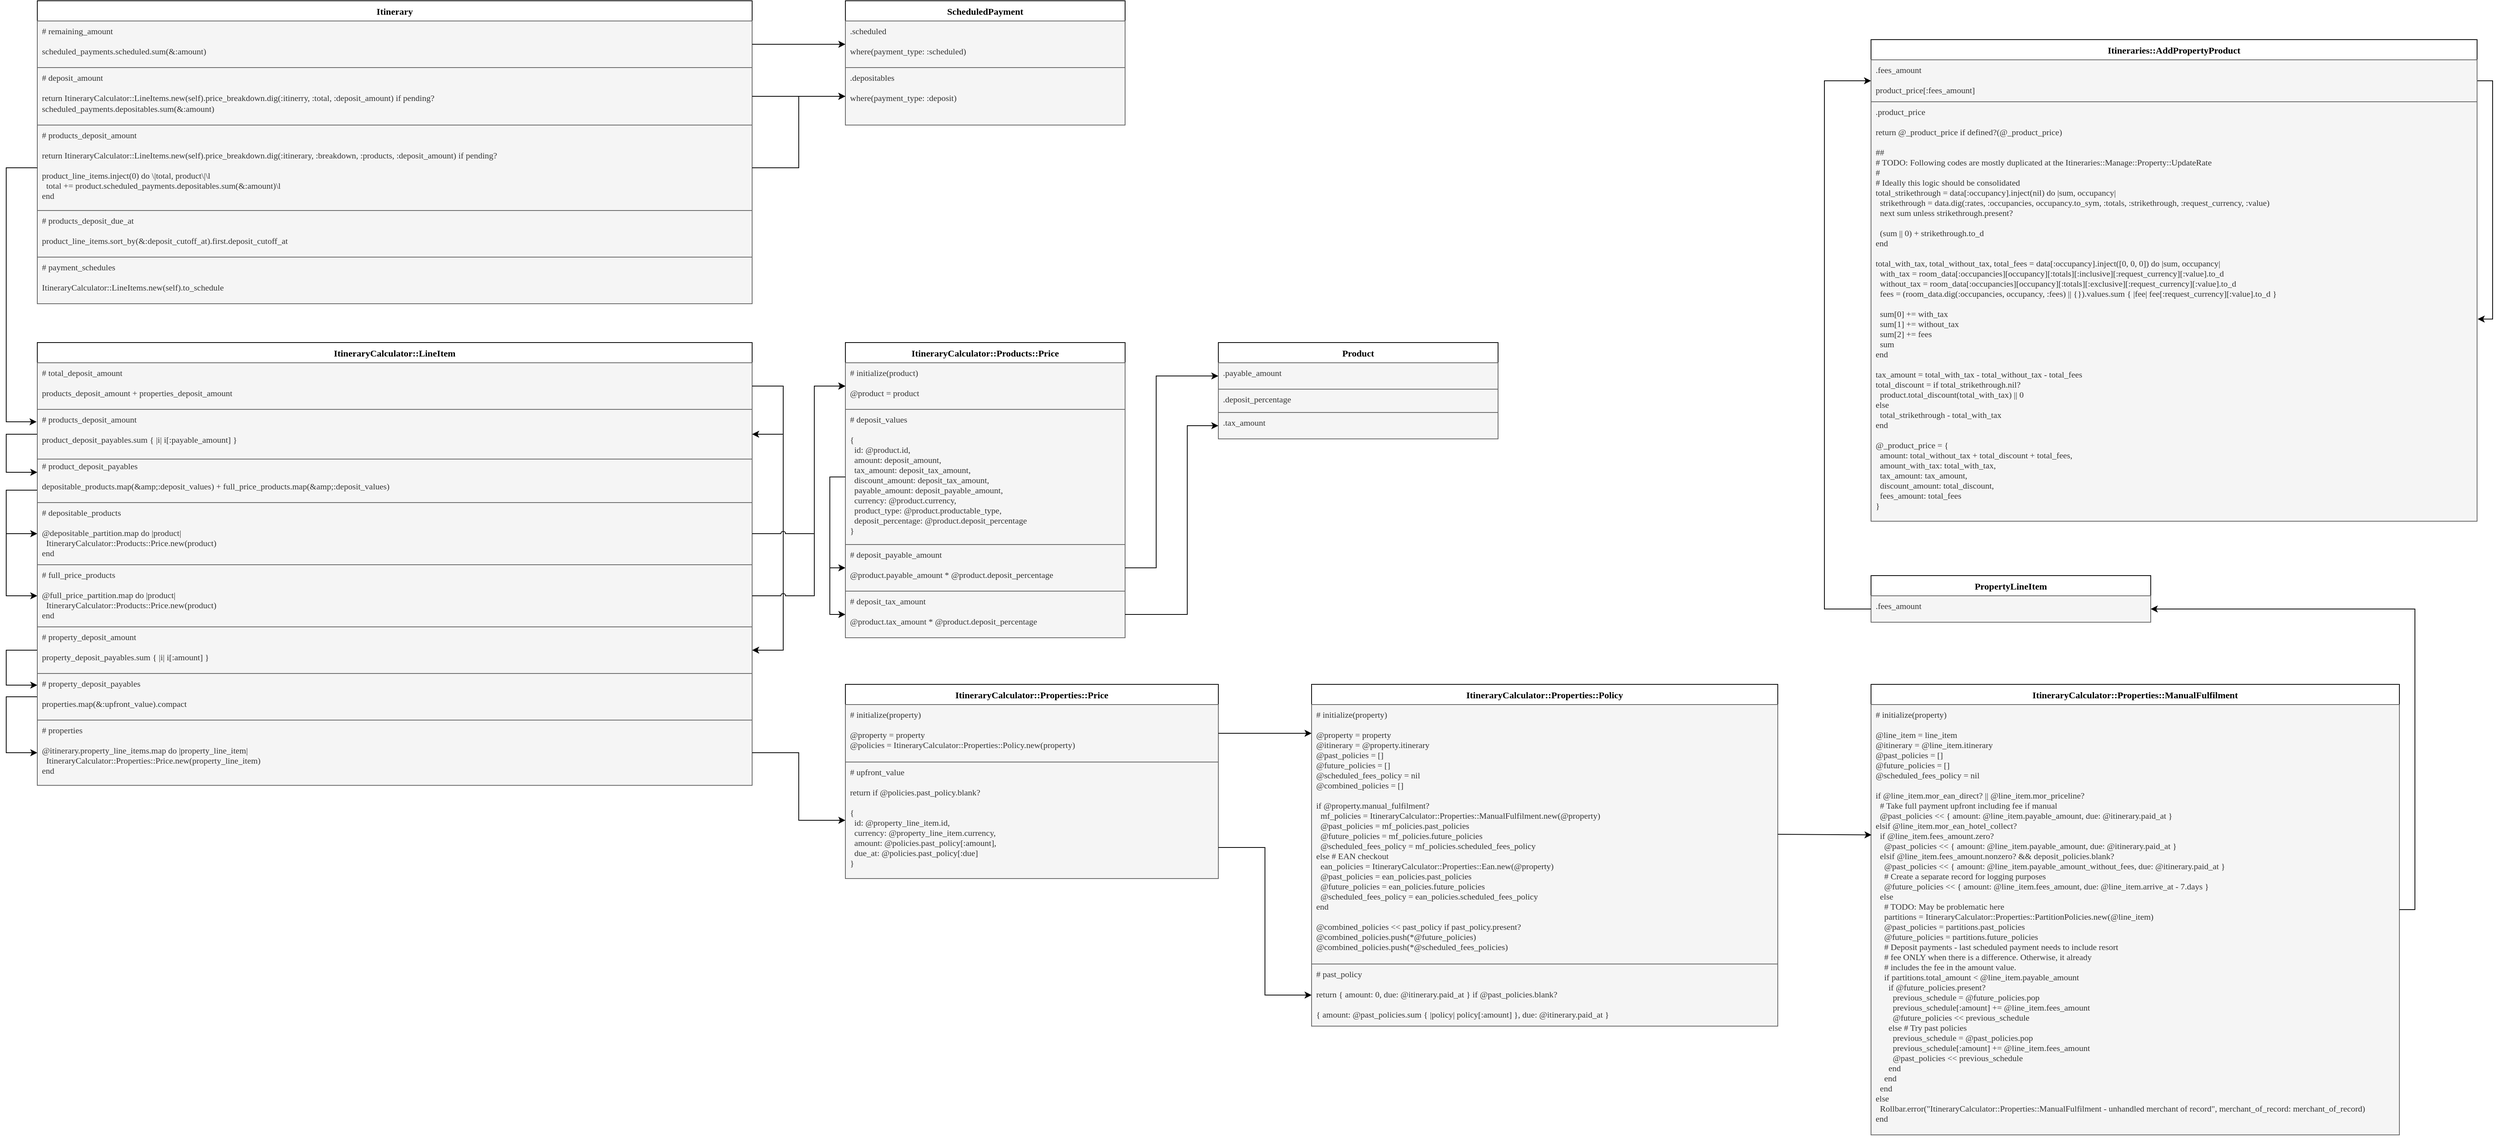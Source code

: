 <mxfile version="14.7.2" type="github">
  <diagram id="gU5jA1xEvA9jffqAlMgD" name="Page-1">
    <mxGraphModel dx="2893" dy="1131" grid="1" gridSize="10" guides="1" tooltips="1" connect="1" arrows="1" fold="1" page="1" pageScale="1" pageWidth="827" pageHeight="1169" math="0" shadow="0">
      <root>
        <mxCell id="0" />
        <mxCell id="1" parent="0" />
        <mxCell id="Vmxj52LLIrOS7AJDDaPW-2" value="Itinerary" style="swimlane;fontStyle=1;align=center;verticalAlign=top;childLayout=stackLayout;horizontal=1;startSize=26;horizontalStack=0;resizeParent=1;resizeParentMax=0;resizeLast=0;collapsible=1;marginBottom=0;fontFamily=&quot;DejaVu Sans Code&quot;;whiteSpace=wrap;" parent="1" vertex="1">
          <mxGeometry x="40" y="40" width="920" height="390" as="geometry">
            <mxRectangle x="30" y="40" width="80" height="26" as="alternateBounds" />
          </mxGeometry>
        </mxCell>
        <mxCell id="Vmxj52LLIrOS7AJDDaPW-5" value="# remaining_amount&#xa;&#xa;scheduled_payments.scheduled.sum(&amp;:amount)" style="text;fillColor=#f5f5f5;align=left;verticalAlign=top;spacingLeft=4;spacingRight=4;overflow=hidden;rotatable=0;points=[[0,0.5],[1,0.5]];portConstraint=eastwest;strokeColor=#666666;fontColor=#333333;fontFamily=&quot;DejaVu Sans Code&quot;;fontSize=11;" parent="Vmxj52LLIrOS7AJDDaPW-2" vertex="1">
          <mxGeometry y="26" width="920" height="60" as="geometry" />
        </mxCell>
        <mxCell id="Vmxj52LLIrOS7AJDDaPW-3" value="# deposit_amount&#xa;&#xa;return ItineraryCalculator::LineItems.new(self).price_breakdown.dig(:itinerry, :total, :deposit_amount) if pending?&#xa;scheduled_payments.depositables.sum(&amp;:amount)" style="text;fillColor=#f5f5f5;align=left;verticalAlign=top;spacingLeft=4;spacingRight=4;overflow=hidden;rotatable=0;points=[[0,0.5],[1,0.5]];portConstraint=eastwest;strokeColor=#666666;fontColor=#333333;fontFamily=&quot;DejaVu Sans Code&quot;;fontSize=11;whiteSpace=wrap;" parent="Vmxj52LLIrOS7AJDDaPW-2" vertex="1">
          <mxGeometry y="86" width="920" height="74" as="geometry" />
        </mxCell>
        <mxCell id="oFmUKIQ2x4N6cIxG4Llz-1" value="# products_deposit_amount&#xa;&#xa;return ItineraryCalculator::LineItems.new(self).price_breakdown.dig(:itinerary, :breakdown, :products, :deposit_amount) if pending?&#xa;&#xa;product_line_items.inject(0) do \|total, product\|\l&#xa;  total += product.scheduled_payments.depositables.sum(&amp;:amount)\l&#xa;end" style="text;fillColor=#f5f5f5;align=left;verticalAlign=top;spacingLeft=4;spacingRight=4;overflow=hidden;rotatable=0;points=[[0,0.5],[1,0.5]];portConstraint=eastwest;strokeColor=#666666;fontColor=#333333;fontFamily=&quot;DejaVu Sans Code&quot;;fontSize=11;" vertex="1" parent="Vmxj52LLIrOS7AJDDaPW-2">
          <mxGeometry y="160" width="920" height="110" as="geometry" />
        </mxCell>
        <mxCell id="oFmUKIQ2x4N6cIxG4Llz-2" value="# products_deposit_due_at&#xa;&#xa;product_line_items.sort_by(&amp;:deposit_cutoff_at).first.deposit_cutoff_at" style="text;fillColor=#f5f5f5;align=left;verticalAlign=top;spacingLeft=4;spacingRight=4;overflow=hidden;rotatable=0;points=[[0,0.5],[1,0.5]];portConstraint=eastwest;strokeColor=#666666;fontColor=#333333;fontFamily=&quot;DejaVu Sans Code&quot;;fontSize=11;" vertex="1" parent="Vmxj52LLIrOS7AJDDaPW-2">
          <mxGeometry y="270" width="920" height="60" as="geometry" />
        </mxCell>
        <mxCell id="oFmUKIQ2x4N6cIxG4Llz-8" value="# payment_schedules&#xa;&#xa;ItineraryCalculator::LineItems.new(self).to_schedule" style="text;fillColor=#f5f5f5;align=left;verticalAlign=top;spacingLeft=4;spacingRight=4;overflow=hidden;rotatable=0;points=[[0,0.5],[1,0.5]];portConstraint=eastwest;strokeColor=#666666;fontColor=#333333;fontFamily=&quot;DejaVu Sans Code&quot;;fontSize=11;" vertex="1" parent="Vmxj52LLIrOS7AJDDaPW-2">
          <mxGeometry y="330" width="920" height="60" as="geometry" />
        </mxCell>
        <mxCell id="oFmUKIQ2x4N6cIxG4Llz-9" value="ScheduledPayment" style="swimlane;fontStyle=1;align=center;verticalAlign=top;childLayout=stackLayout;horizontal=1;startSize=26;horizontalStack=0;resizeParent=1;resizeParentMax=0;resizeLast=0;collapsible=1;marginBottom=0;fontFamily=&quot;DejaVu Sans Code&quot;;whiteSpace=wrap;" vertex="1" parent="1">
          <mxGeometry x="1080" y="40" width="360" height="160" as="geometry">
            <mxRectangle x="30" y="40" width="80" height="26" as="alternateBounds" />
          </mxGeometry>
        </mxCell>
        <mxCell id="oFmUKIQ2x4N6cIxG4Llz-11" value=".scheduled&#xa;&#xa;where(payment_type: :scheduled)" style="text;fillColor=#f5f5f5;align=left;verticalAlign=top;spacingLeft=4;spacingRight=4;overflow=hidden;rotatable=0;points=[[0,0.5],[1,0.5]];portConstraint=eastwest;strokeColor=#666666;fontColor=#333333;fontFamily=&quot;DejaVu Sans Code&quot;;fontSize=11;" vertex="1" parent="oFmUKIQ2x4N6cIxG4Llz-9">
          <mxGeometry y="26" width="360" height="60" as="geometry" />
        </mxCell>
        <mxCell id="oFmUKIQ2x4N6cIxG4Llz-10" value=".depositables&#xa;&#xa;      where(payment_type: :deposit)" style="text;fillColor=#f5f5f5;align=left;verticalAlign=top;spacingLeft=4;spacingRight=4;overflow=hidden;rotatable=0;points=[[0,0.5],[1,0.5]];portConstraint=eastwest;strokeColor=#666666;fontColor=#333333;fontFamily=&quot;DejaVu Sans Code&quot;;fontSize=11;whiteSpace=wrap;" vertex="1" parent="oFmUKIQ2x4N6cIxG4Llz-9">
          <mxGeometry y="86" width="360" height="74" as="geometry" />
        </mxCell>
        <mxCell id="oFmUKIQ2x4N6cIxG4Llz-15" style="edgeStyle=orthogonalEdgeStyle;rounded=0;orthogonalLoop=1;jettySize=auto;html=1;entryX=0;entryY=0.5;entryDx=0;entryDy=0;fontFamily=&quot;DejaVu Sans Code&quot;;fontSize=11;fontColor=#333333;startSize=26;" edge="1" parent="1" source="Vmxj52LLIrOS7AJDDaPW-3" target="oFmUKIQ2x4N6cIxG4Llz-10">
          <mxGeometry relative="1" as="geometry" />
        </mxCell>
        <mxCell id="oFmUKIQ2x4N6cIxG4Llz-16" style="edgeStyle=orthogonalEdgeStyle;rounded=0;orthogonalLoop=1;jettySize=auto;html=1;exitX=1;exitY=0.5;exitDx=0;exitDy=0;entryX=0;entryY=0.5;entryDx=0;entryDy=0;fontFamily=&quot;DejaVu Sans Code&quot;;fontSize=11;fontColor=#333333;startSize=26;" edge="1" parent="1" source="Vmxj52LLIrOS7AJDDaPW-5" target="oFmUKIQ2x4N6cIxG4Llz-11">
          <mxGeometry relative="1" as="geometry" />
        </mxCell>
        <mxCell id="oFmUKIQ2x4N6cIxG4Llz-17" style="edgeStyle=orthogonalEdgeStyle;rounded=0;orthogonalLoop=1;jettySize=auto;html=1;exitX=1;exitY=0.5;exitDx=0;exitDy=0;entryX=0;entryY=0.5;entryDx=0;entryDy=0;fontFamily=&quot;DejaVu Sans Code&quot;;fontSize=11;fontColor=#333333;startSize=26;jumpStyle=arc;" edge="1" parent="1" source="oFmUKIQ2x4N6cIxG4Llz-1" target="oFmUKIQ2x4N6cIxG4Llz-10">
          <mxGeometry relative="1" as="geometry" />
        </mxCell>
        <mxCell id="oFmUKIQ2x4N6cIxG4Llz-18" value="ItineraryCalculator::LineItem" style="swimlane;fontStyle=1;align=center;verticalAlign=top;childLayout=stackLayout;horizontal=1;startSize=26;horizontalStack=0;resizeParent=1;resizeParentMax=0;resizeLast=0;collapsible=1;marginBottom=0;fontFamily=&quot;DejaVu Sans Code&quot;;whiteSpace=wrap;" vertex="1" parent="1">
          <mxGeometry x="40" y="480" width="920" height="570" as="geometry">
            <mxRectangle x="30" y="40" width="80" height="26" as="alternateBounds" />
          </mxGeometry>
        </mxCell>
        <mxCell id="oFmUKIQ2x4N6cIxG4Llz-61" style="edgeStyle=orthogonalEdgeStyle;rounded=0;jumpStyle=arc;orthogonalLoop=1;jettySize=auto;html=1;entryX=1;entryY=0.5;entryDx=0;entryDy=0;fontFamily=&quot;DejaVu Sans Code&quot;;fontSize=11;fontColor=#333333;startSize=26;exitX=1;exitY=0.5;exitDx=0;exitDy=0;" edge="1" parent="oFmUKIQ2x4N6cIxG4Llz-18" source="oFmUKIQ2x4N6cIxG4Llz-19" target="oFmUKIQ2x4N6cIxG4Llz-59">
          <mxGeometry relative="1" as="geometry">
            <Array as="points">
              <mxPoint x="960" y="56" />
              <mxPoint x="960" y="396" />
            </Array>
          </mxGeometry>
        </mxCell>
        <mxCell id="oFmUKIQ2x4N6cIxG4Llz-19" value="# total_deposit_amount&#xa;&#xa;products_deposit_amount + properties_deposit_amount" style="text;fillColor=#f5f5f5;align=left;verticalAlign=top;spacingLeft=4;spacingRight=4;overflow=hidden;rotatable=0;points=[[0,0.5],[1,0.5]];portConstraint=eastwest;strokeColor=#666666;fontColor=#333333;fontFamily=&quot;DejaVu Sans Code&quot;;fontSize=11;" vertex="1" parent="oFmUKIQ2x4N6cIxG4Llz-18">
          <mxGeometry y="26" width="920" height="60" as="geometry" />
        </mxCell>
        <mxCell id="oFmUKIQ2x4N6cIxG4Llz-21" value="# properties_deposit_amount&#xa;&#xa;property_deposit_payables.sum { |i| i[:amount] }" style="text;fillColor=#f5f5f5;align=left;verticalAlign=top;spacingLeft=4;spacingRight=4;overflow=hidden;rotatable=0;points=[[0,0.5],[1,0.5]];portConstraint=eastwest;strokeColor=#666666;fontColor=#333333;fontFamily=&quot;DejaVu Sans Code&quot;;fontSize=11;" vertex="1" parent="oFmUKIQ2x4N6cIxG4Llz-18">
          <mxGeometry y="86" width="920" height="60" as="geometry" />
        </mxCell>
        <mxCell id="oFmUKIQ2x4N6cIxG4Llz-28" style="edgeStyle=orthogonalEdgeStyle;rounded=0;jumpStyle=arc;orthogonalLoop=1;jettySize=auto;html=1;fontFamily=&quot;DejaVu Sans Code&quot;;fontSize=11;fontColor=#333333;startSize=26;" edge="1" parent="oFmUKIQ2x4N6cIxG4Llz-18" source="oFmUKIQ2x4N6cIxG4Llz-22" target="oFmUKIQ2x4N6cIxG4Llz-33">
          <mxGeometry relative="1" as="geometry">
            <mxPoint x="-2" y="190" as="sourcePoint" />
            <mxPoint x="-2" y="246" as="targetPoint" />
            <Array as="points">
              <mxPoint x="-40" y="190" />
              <mxPoint x="-40" y="246" />
            </Array>
          </mxGeometry>
        </mxCell>
        <mxCell id="oFmUKIQ2x4N6cIxG4Llz-31" style="edgeStyle=orthogonalEdgeStyle;rounded=0;jumpStyle=arc;orthogonalLoop=1;jettySize=auto;html=1;entryX=0;entryY=0.5;entryDx=0;entryDy=0;fontFamily=&quot;DejaVu Sans Code&quot;;fontSize=11;fontColor=#333333;startSize=26;exitX=0.001;exitY=0.733;exitDx=0;exitDy=0;exitPerimeter=0;" edge="1" parent="oFmUKIQ2x4N6cIxG4Llz-18" source="oFmUKIQ2x4N6cIxG4Llz-22" target="oFmUKIQ2x4N6cIxG4Llz-30">
          <mxGeometry relative="1" as="geometry">
            <Array as="points">
              <mxPoint x="-40" y="190" />
              <mxPoint x="-40" y="326" />
            </Array>
          </mxGeometry>
        </mxCell>
        <mxCell id="oFmUKIQ2x4N6cIxG4Llz-22" value="# product_deposit_payables&#xa;&#xa;depositable_products.map(&amp;amp;:deposit_values) + full_price_products.map(&amp;amp;:deposit_values)" style="text;fillColor=#f5f5f5;align=left;verticalAlign=top;spacingLeft=4;spacingRight=4;overflow=hidden;rotatable=0;points=[[0,0.5],[1,0.5]];portConstraint=eastwest;strokeColor=#666666;fontColor=#333333;fontFamily=&quot;DejaVu Sans Code&quot;;fontSize=11;" vertex="1" parent="oFmUKIQ2x4N6cIxG4Llz-18">
          <mxGeometry y="146" width="920" height="60" as="geometry" />
        </mxCell>
        <mxCell id="oFmUKIQ2x4N6cIxG4Llz-33" value="# depositable_products&#xa;&#xa; @depositable_partition.map do |product|&#xa;  ItineraryCalculator::Products::Price.new(product)&#xa;            end" style="text;fillColor=#f5f5f5;align=left;verticalAlign=top;spacingLeft=4;spacingRight=4;overflow=hidden;rotatable=0;points=[[0,0.5],[1,0.5]];portConstraint=eastwest;strokeColor=#666666;fontColor=#333333;fontFamily=&quot;DejaVu Sans Code&quot;;fontSize=11;" vertex="1" parent="oFmUKIQ2x4N6cIxG4Llz-18">
          <mxGeometry y="206" width="920" height="80" as="geometry" />
        </mxCell>
        <mxCell id="oFmUKIQ2x4N6cIxG4Llz-30" value="# full_price_products&#xa;&#xa;@full_price_partition.map do |product|&#xa;  ItineraryCalculator::Products::Price.new(product)&#xa;            end" style="text;fillColor=#f5f5f5;align=left;verticalAlign=top;spacingLeft=4;spacingRight=4;overflow=hidden;rotatable=0;points=[[0,0.5],[1,0.5]];portConstraint=eastwest;strokeColor=#666666;fontColor=#333333;fontFamily=&quot;DejaVu Sans Code&quot;;fontSize=11;" vertex="1" parent="oFmUKIQ2x4N6cIxG4Llz-18">
          <mxGeometry y="286" width="920" height="80" as="geometry" />
        </mxCell>
        <mxCell id="oFmUKIQ2x4N6cIxG4Llz-62" style="edgeStyle=orthogonalEdgeStyle;rounded=0;jumpStyle=arc;orthogonalLoop=1;jettySize=auto;html=1;entryX=0;entryY=0.25;entryDx=0;entryDy=0;fontFamily=&quot;DejaVu Sans Code&quot;;fontSize=11;fontColor=#333333;startSize=26;entryPerimeter=0;" edge="1" parent="oFmUKIQ2x4N6cIxG4Llz-18" source="oFmUKIQ2x4N6cIxG4Llz-59" target="oFmUKIQ2x4N6cIxG4Llz-60">
          <mxGeometry relative="1" as="geometry">
            <Array as="points">
              <mxPoint x="-40" y="396" />
              <mxPoint x="-40" y="441" />
            </Array>
          </mxGeometry>
        </mxCell>
        <mxCell id="oFmUKIQ2x4N6cIxG4Llz-59" value="# property_deposit_amount&#xa;&#xa;property_deposit_payables.sum { |i| i[:amount] }&#xa;" style="text;fillColor=#f5f5f5;align=left;verticalAlign=top;spacingLeft=4;spacingRight=4;overflow=hidden;rotatable=0;points=[[0,0.5],[1,0.5]];portConstraint=eastwest;strokeColor=#666666;fontColor=#333333;fontFamily=&quot;DejaVu Sans Code&quot;;fontSize=11;" vertex="1" parent="oFmUKIQ2x4N6cIxG4Llz-18">
          <mxGeometry y="366" width="920" height="60" as="geometry" />
        </mxCell>
        <mxCell id="oFmUKIQ2x4N6cIxG4Llz-64" style="edgeStyle=orthogonalEdgeStyle;rounded=0;jumpStyle=arc;orthogonalLoop=1;jettySize=auto;html=1;entryX=0;entryY=0.5;entryDx=0;entryDy=0;fontFamily=&quot;DejaVu Sans Code&quot;;fontSize=11;fontColor=#333333;startSize=26;" edge="1" parent="oFmUKIQ2x4N6cIxG4Llz-18" source="oFmUKIQ2x4N6cIxG4Llz-60" target="oFmUKIQ2x4N6cIxG4Llz-63">
          <mxGeometry relative="1" as="geometry">
            <Array as="points">
              <mxPoint x="-40" y="456" />
              <mxPoint x="-40" y="528" />
            </Array>
          </mxGeometry>
        </mxCell>
        <mxCell id="oFmUKIQ2x4N6cIxG4Llz-60" value="# property_deposit_payables&#xa;&#xa;properties.map(&amp;:upfront_value).compact" style="text;fillColor=#f5f5f5;align=left;verticalAlign=top;spacingLeft=4;spacingRight=4;overflow=hidden;rotatable=0;points=[[0,0.5],[1,0.5]];portConstraint=eastwest;strokeColor=#666666;fontColor=#333333;fontFamily=&quot;DejaVu Sans Code&quot;;fontSize=11;" vertex="1" parent="oFmUKIQ2x4N6cIxG4Llz-18">
          <mxGeometry y="426" width="920" height="60" as="geometry" />
        </mxCell>
        <mxCell id="oFmUKIQ2x4N6cIxG4Llz-63" value="# properties&#xa;&#xa;@itinerary.property_line_items.map do |property_line_item|&#xa;  ItineraryCalculator::Properties::Price.new(property_line_item)&#xa;      end" style="text;fillColor=#f5f5f5;align=left;verticalAlign=top;spacingLeft=4;spacingRight=4;overflow=hidden;rotatable=0;points=[[0,0.5],[1,0.5]];portConstraint=eastwest;strokeColor=#666666;fontColor=#333333;fontFamily=&quot;DejaVu Sans Code&quot;;fontSize=11;" vertex="1" parent="oFmUKIQ2x4N6cIxG4Llz-18">
          <mxGeometry y="486" width="920" height="84" as="geometry" />
        </mxCell>
        <mxCell id="oFmUKIQ2x4N6cIxG4Llz-24" style="edgeStyle=orthogonalEdgeStyle;rounded=0;jumpStyle=arc;orthogonalLoop=1;jettySize=auto;html=1;entryX=-0.001;entryY=0.25;entryDx=0;entryDy=0;fontFamily=&quot;DejaVu Sans Code&quot;;fontSize=11;fontColor=#333333;startSize=26;entryPerimeter=0;" edge="1" parent="1" source="oFmUKIQ2x4N6cIxG4Llz-1" target="oFmUKIQ2x4N6cIxG4Llz-20">
          <mxGeometry relative="1" as="geometry">
            <Array as="points">
              <mxPoint y="255" />
              <mxPoint y="582" />
            </Array>
          </mxGeometry>
        </mxCell>
        <mxCell id="oFmUKIQ2x4N6cIxG4Llz-27" style="edgeStyle=orthogonalEdgeStyle;rounded=0;jumpStyle=arc;orthogonalLoop=1;jettySize=auto;html=1;entryX=0;entryY=0.35;entryDx=0;entryDy=0;entryPerimeter=0;fontFamily=&quot;DejaVu Sans Code&quot;;fontSize=11;fontColor=#333333;startSize=26;" edge="1" parent="1" source="oFmUKIQ2x4N6cIxG4Llz-20" target="oFmUKIQ2x4N6cIxG4Llz-22">
          <mxGeometry relative="1" as="geometry">
            <Array as="points">
              <mxPoint y="598" />
              <mxPoint y="647" />
            </Array>
          </mxGeometry>
        </mxCell>
        <mxCell id="oFmUKIQ2x4N6cIxG4Llz-20" value="# products_deposit_amount&#xa;&#xa;product_deposit_payables.sum { |i| i[:payable_amount] }" style="text;fillColor=#f5f5f5;align=left;verticalAlign=top;spacingLeft=4;spacingRight=4;overflow=hidden;rotatable=0;points=[[0,0.5],[1,0.5]];portConstraint=eastwest;strokeColor=#666666;fontFamily=&quot;DejaVu Sans Code&quot;;fontSize=11;whiteSpace=wrap;fontColor=#333333;" vertex="1" parent="1">
          <mxGeometry x="40" y="566" width="920" height="64" as="geometry" />
        </mxCell>
        <mxCell id="oFmUKIQ2x4N6cIxG4Llz-25" style="edgeStyle=orthogonalEdgeStyle;rounded=0;jumpStyle=arc;orthogonalLoop=1;jettySize=auto;html=1;fontFamily=&quot;DejaVu Sans Code&quot;;fontSize=11;fontColor=#333333;startSize=26;exitX=1;exitY=0.5;exitDx=0;exitDy=0;" edge="1" parent="1" source="oFmUKIQ2x4N6cIxG4Llz-19" target="oFmUKIQ2x4N6cIxG4Llz-20">
          <mxGeometry relative="1" as="geometry">
            <Array as="points">
              <mxPoint x="1000" y="536" />
              <mxPoint x="1000" y="598" />
            </Array>
          </mxGeometry>
        </mxCell>
        <mxCell id="oFmUKIQ2x4N6cIxG4Llz-34" value="ItineraryCalculator::Products::Price" style="swimlane;fontStyle=1;align=center;verticalAlign=top;childLayout=stackLayout;horizontal=1;startSize=26;horizontalStack=0;resizeParent=1;resizeParentMax=0;resizeLast=0;collapsible=1;marginBottom=0;fontFamily=&quot;DejaVu Sans Code&quot;;whiteSpace=wrap;" vertex="1" parent="1">
          <mxGeometry x="1080" y="480" width="360" height="380" as="geometry">
            <mxRectangle x="30" y="40" width="80" height="26" as="alternateBounds" />
          </mxGeometry>
        </mxCell>
        <mxCell id="oFmUKIQ2x4N6cIxG4Llz-36" value="# initialize(product)&#xa;&#xa;@product = product" style="text;fillColor=#f5f5f5;align=left;verticalAlign=top;spacingLeft=4;spacingRight=4;overflow=hidden;rotatable=0;points=[[0,0.5],[1,0.5]];portConstraint=eastwest;strokeColor=#666666;fontColor=#333333;fontFamily=&quot;DejaVu Sans Code&quot;;fontSize=11;" vertex="1" parent="oFmUKIQ2x4N6cIxG4Llz-34">
          <mxGeometry y="26" width="360" height="60" as="geometry" />
        </mxCell>
        <mxCell id="oFmUKIQ2x4N6cIxG4Llz-39" style="edgeStyle=orthogonalEdgeStyle;rounded=0;jumpStyle=arc;orthogonalLoop=1;jettySize=auto;html=1;entryX=0;entryY=0.5;entryDx=0;entryDy=0;fontFamily=&quot;DejaVu Sans Code&quot;;fontSize=11;fontColor=#333333;startSize=26;exitX=0.001;exitY=0.733;exitDx=0;exitDy=0;exitPerimeter=0;" edge="1" parent="oFmUKIQ2x4N6cIxG4Llz-34" target="oFmUKIQ2x4N6cIxG4Llz-42">
          <mxGeometry relative="1" as="geometry">
            <mxPoint x="0.92" y="129.98" as="sourcePoint" />
          </mxGeometry>
        </mxCell>
        <mxCell id="oFmUKIQ2x4N6cIxG4Llz-48" style="edgeStyle=orthogonalEdgeStyle;rounded=0;jumpStyle=arc;orthogonalLoop=1;jettySize=auto;html=1;entryX=0;entryY=0.5;entryDx=0;entryDy=0;fontFamily=&quot;DejaVu Sans Code&quot;;fontSize=11;fontColor=#333333;startSize=26;exitX=0;exitY=0.5;exitDx=0;exitDy=0;" edge="1" parent="oFmUKIQ2x4N6cIxG4Llz-34" source="oFmUKIQ2x4N6cIxG4Llz-45" target="oFmUKIQ2x4N6cIxG4Llz-47">
          <mxGeometry relative="1" as="geometry" />
        </mxCell>
        <mxCell id="oFmUKIQ2x4N6cIxG4Llz-45" value="# deposit_values&#xa;&#xa;{&#xa;  id: @product.id,&#xa;  amount: deposit_amount,&#xa;  tax_amount: deposit_tax_amount,&#xa;  discount_amount: deposit_tax_amount,&#xa;  payable_amount: deposit_payable_amount,&#xa;  currency: @product.currency,&#xa;  product_type: @product.productable_type,&#xa;  deposit_percentage: @product.deposit_percentage&#xa;}" style="text;fillColor=#f5f5f5;align=left;verticalAlign=top;spacingLeft=4;spacingRight=4;overflow=hidden;rotatable=0;points=[[0,0.5],[1,0.5]];portConstraint=eastwest;strokeColor=#666666;fontColor=#333333;fontFamily=&quot;DejaVu Sans Code&quot;;fontSize=11;" vertex="1" parent="oFmUKIQ2x4N6cIxG4Llz-34">
          <mxGeometry y="86" width="360" height="174" as="geometry" />
        </mxCell>
        <mxCell id="oFmUKIQ2x4N6cIxG4Llz-47" value="# deposit_payable_amount&#xa;&#xa;@product.payable_amount * @product.deposit_percentage" style="text;fillColor=#f5f5f5;align=left;verticalAlign=top;spacingLeft=4;spacingRight=4;overflow=hidden;rotatable=0;points=[[0,0.5],[1,0.5]];portConstraint=eastwest;strokeColor=#666666;fontColor=#333333;fontFamily=&quot;DejaVu Sans Code&quot;;fontSize=11;" vertex="1" parent="oFmUKIQ2x4N6cIxG4Llz-34">
          <mxGeometry y="260" width="360" height="60" as="geometry" />
        </mxCell>
        <mxCell id="oFmUKIQ2x4N6cIxG4Llz-46" value="# deposit_tax_amount&#xa;&#xa;@product.tax_amount * @product.deposit_percentage" style="text;fillColor=#f5f5f5;align=left;verticalAlign=top;spacingLeft=4;spacingRight=4;overflow=hidden;rotatable=0;points=[[0,0.5],[1,0.5]];portConstraint=eastwest;strokeColor=#666666;fontColor=#333333;fontFamily=&quot;DejaVu Sans Code&quot;;fontSize=11;" vertex="1" parent="oFmUKIQ2x4N6cIxG4Llz-34">
          <mxGeometry y="320" width="360" height="60" as="geometry" />
        </mxCell>
        <mxCell id="oFmUKIQ2x4N6cIxG4Llz-49" style="edgeStyle=orthogonalEdgeStyle;rounded=0;jumpStyle=arc;orthogonalLoop=1;jettySize=auto;html=1;entryX=0;entryY=0.5;entryDx=0;entryDy=0;fontFamily=&quot;DejaVu Sans Code&quot;;fontSize=11;fontColor=#333333;startSize=26;exitX=0;exitY=0.5;exitDx=0;exitDy=0;" edge="1" parent="oFmUKIQ2x4N6cIxG4Llz-34" source="oFmUKIQ2x4N6cIxG4Llz-45" target="oFmUKIQ2x4N6cIxG4Llz-46">
          <mxGeometry relative="1" as="geometry">
            <mxPoint x="370" y="183" as="sourcePoint" />
            <mxPoint x="370" y="300" as="targetPoint" />
          </mxGeometry>
        </mxCell>
        <mxCell id="oFmUKIQ2x4N6cIxG4Llz-43" style="edgeStyle=orthogonalEdgeStyle;rounded=0;jumpStyle=arc;orthogonalLoop=1;jettySize=auto;html=1;entryX=0;entryY=0.5;entryDx=0;entryDy=0;fontFamily=&quot;DejaVu Sans Code&quot;;fontSize=11;fontColor=#333333;startSize=26;" edge="1" parent="1" source="oFmUKIQ2x4N6cIxG4Llz-33" target="oFmUKIQ2x4N6cIxG4Llz-36">
          <mxGeometry relative="1" as="geometry">
            <Array as="points">
              <mxPoint x="1040" y="726" />
              <mxPoint x="1040" y="536" />
            </Array>
          </mxGeometry>
        </mxCell>
        <mxCell id="oFmUKIQ2x4N6cIxG4Llz-44" style="edgeStyle=orthogonalEdgeStyle;rounded=0;jumpStyle=arc;orthogonalLoop=1;jettySize=auto;html=1;entryX=0;entryY=0.5;entryDx=0;entryDy=0;fontFamily=&quot;DejaVu Sans Code&quot;;fontSize=11;fontColor=#333333;startSize=26;" edge="1" parent="1" source="oFmUKIQ2x4N6cIxG4Llz-30" target="oFmUKIQ2x4N6cIxG4Llz-36">
          <mxGeometry relative="1" as="geometry">
            <Array as="points">
              <mxPoint x="1040" y="806" />
              <mxPoint x="1040" y="536" />
            </Array>
          </mxGeometry>
        </mxCell>
        <mxCell id="oFmUKIQ2x4N6cIxG4Llz-50" value="Product" style="swimlane;fontStyle=1;align=center;verticalAlign=top;childLayout=stackLayout;horizontal=1;startSize=26;horizontalStack=0;resizeParent=1;resizeParentMax=0;resizeLast=0;collapsible=1;marginBottom=0;fontFamily=&quot;DejaVu Sans Code&quot;;whiteSpace=wrap;" vertex="1" parent="1">
          <mxGeometry x="1560" y="480" width="360" height="124" as="geometry">
            <mxRectangle x="30" y="40" width="80" height="26" as="alternateBounds" />
          </mxGeometry>
        </mxCell>
        <mxCell id="oFmUKIQ2x4N6cIxG4Llz-51" value=".payable_amount" style="text;fillColor=#f5f5f5;align=left;verticalAlign=top;spacingLeft=4;spacingRight=4;overflow=hidden;rotatable=0;points=[[0,0.5],[1,0.5]];portConstraint=eastwest;strokeColor=#666666;fontColor=#333333;fontFamily=&quot;DejaVu Sans Code&quot;;fontSize=11;" vertex="1" parent="oFmUKIQ2x4N6cIxG4Llz-50">
          <mxGeometry y="26" width="360" height="34" as="geometry" />
        </mxCell>
        <mxCell id="oFmUKIQ2x4N6cIxG4Llz-52" value=".deposit_percentage" style="text;fillColor=#f5f5f5;align=left;verticalAlign=top;spacingLeft=4;spacingRight=4;overflow=hidden;rotatable=0;points=[[0,0.5],[1,0.5]];portConstraint=eastwest;strokeColor=#666666;fontColor=#333333;fontFamily=&quot;DejaVu Sans Code&quot;;fontSize=11;whiteSpace=wrap;" vertex="1" parent="oFmUKIQ2x4N6cIxG4Llz-50">
          <mxGeometry y="60" width="360" height="30" as="geometry" />
        </mxCell>
        <mxCell id="oFmUKIQ2x4N6cIxG4Llz-54" value=".tax_amount" style="text;fillColor=#f5f5f5;align=left;verticalAlign=top;spacingLeft=4;spacingRight=4;overflow=hidden;rotatable=0;points=[[0,0.5],[1,0.5]];portConstraint=eastwest;strokeColor=#666666;fontColor=#333333;fontFamily=&quot;DejaVu Sans Code&quot;;fontSize=11;" vertex="1" parent="oFmUKIQ2x4N6cIxG4Llz-50">
          <mxGeometry y="90" width="360" height="34" as="geometry" />
        </mxCell>
        <mxCell id="oFmUKIQ2x4N6cIxG4Llz-53" style="edgeStyle=orthogonalEdgeStyle;rounded=0;jumpStyle=arc;orthogonalLoop=1;jettySize=auto;html=1;entryX=0;entryY=0.5;entryDx=0;entryDy=0;fontFamily=&quot;DejaVu Sans Code&quot;;fontSize=11;fontColor=#333333;startSize=26;" edge="1" parent="1" source="oFmUKIQ2x4N6cIxG4Llz-47" target="oFmUKIQ2x4N6cIxG4Llz-51">
          <mxGeometry relative="1" as="geometry">
            <Array as="points">
              <mxPoint x="1480" y="770" />
              <mxPoint x="1480" y="523" />
            </Array>
          </mxGeometry>
        </mxCell>
        <mxCell id="oFmUKIQ2x4N6cIxG4Llz-55" style="edgeStyle=orthogonalEdgeStyle;rounded=0;jumpStyle=arc;orthogonalLoop=1;jettySize=auto;html=1;entryX=0;entryY=0.5;entryDx=0;entryDy=0;fontFamily=&quot;DejaVu Sans Code&quot;;fontSize=11;fontColor=#333333;startSize=26;" edge="1" parent="1" source="oFmUKIQ2x4N6cIxG4Llz-46" target="oFmUKIQ2x4N6cIxG4Llz-54">
          <mxGeometry relative="1" as="geometry">
            <Array as="points">
              <mxPoint x="1520" y="830" />
              <mxPoint x="1520" y="587" />
            </Array>
          </mxGeometry>
        </mxCell>
        <mxCell id="oFmUKIQ2x4N6cIxG4Llz-66" value="ItineraryCalculator::Properties::Price" style="swimlane;fontStyle=1;align=center;verticalAlign=top;childLayout=stackLayout;horizontal=1;startSize=26;horizontalStack=0;resizeParent=1;resizeParentMax=0;resizeLast=0;collapsible=1;marginBottom=0;fontFamily=&quot;DejaVu Sans Code&quot;;whiteSpace=wrap;" vertex="1" parent="1">
          <mxGeometry x="1080" y="920" width="480" height="250" as="geometry">
            <mxRectangle x="30" y="40" width="80" height="26" as="alternateBounds" />
          </mxGeometry>
        </mxCell>
        <mxCell id="oFmUKIQ2x4N6cIxG4Llz-67" value="# initialize(property)&#xa;&#xa;@property = property&#xa;@policies = ItineraryCalculator::Properties::Policy.new(property)" style="text;fillColor=#f5f5f5;align=left;verticalAlign=top;spacingLeft=4;spacingRight=4;overflow=hidden;rotatable=0;points=[[0,0.5],[1,0.5]];portConstraint=eastwest;strokeColor=#666666;fontColor=#333333;fontFamily=&quot;DejaVu Sans Code&quot;;fontSize=11;" vertex="1" parent="oFmUKIQ2x4N6cIxG4Llz-66">
          <mxGeometry y="26" width="480" height="74" as="geometry" />
        </mxCell>
        <mxCell id="oFmUKIQ2x4N6cIxG4Llz-68" style="edgeStyle=orthogonalEdgeStyle;rounded=0;jumpStyle=arc;orthogonalLoop=1;jettySize=auto;html=1;entryX=0;entryY=0.5;entryDx=0;entryDy=0;fontFamily=&quot;DejaVu Sans Code&quot;;fontSize=11;fontColor=#333333;startSize=26;exitX=0.001;exitY=0.733;exitDx=0;exitDy=0;exitPerimeter=0;" edge="1" parent="oFmUKIQ2x4N6cIxG4Llz-66">
          <mxGeometry relative="1" as="geometry">
            <mxPoint x="0.92" y="129.98" as="sourcePoint" />
          </mxGeometry>
        </mxCell>
        <mxCell id="oFmUKIQ2x4N6cIxG4Llz-72" value="# upfront_value&#xa;&#xa;return if @policies.past_policy.blank?&#xa;&#xa;        {&#xa;  id: @property_line_item.id,&#xa;  currency: @property_line_item.currency,&#xa;  amount: @policies.past_policy[:amount],&#xa;  due_at: @policies.past_policy[:due]&#xa;        }" style="text;fillColor=#f5f5f5;align=left;verticalAlign=top;spacingLeft=4;spacingRight=4;overflow=hidden;rotatable=0;points=[[0,0.5],[1,0.5]];portConstraint=eastwest;strokeColor=#666666;fontColor=#333333;fontFamily=&quot;DejaVu Sans Code&quot;;fontSize=11;" vertex="1" parent="oFmUKIQ2x4N6cIxG4Llz-66">
          <mxGeometry y="100" width="480" height="150" as="geometry" />
        </mxCell>
        <mxCell id="oFmUKIQ2x4N6cIxG4Llz-74" style="edgeStyle=orthogonalEdgeStyle;rounded=0;jumpStyle=arc;orthogonalLoop=1;jettySize=auto;html=1;entryX=0;entryY=0.5;entryDx=0;entryDy=0;fontFamily=&quot;DejaVu Sans Code&quot;;fontSize=11;fontColor=#333333;startSize=26;" edge="1" parent="1" source="oFmUKIQ2x4N6cIxG4Llz-63" target="oFmUKIQ2x4N6cIxG4Llz-72">
          <mxGeometry relative="1" as="geometry" />
        </mxCell>
        <mxCell id="oFmUKIQ2x4N6cIxG4Llz-75" value="ItineraryCalculator::Properties::Policy" style="swimlane;fontStyle=1;align=center;verticalAlign=top;childLayout=stackLayout;horizontal=1;startSize=26;horizontalStack=0;resizeParent=1;resizeParentMax=0;resizeLast=0;collapsible=1;marginBottom=0;fontFamily=&quot;DejaVu Sans Code&quot;;whiteSpace=wrap;" vertex="1" parent="1">
          <mxGeometry x="1680" y="920" width="600" height="440" as="geometry">
            <mxRectangle x="30" y="40" width="80" height="26" as="alternateBounds" />
          </mxGeometry>
        </mxCell>
        <mxCell id="oFmUKIQ2x4N6cIxG4Llz-77" style="edgeStyle=orthogonalEdgeStyle;rounded=0;jumpStyle=arc;orthogonalLoop=1;jettySize=auto;html=1;entryX=0;entryY=0.5;entryDx=0;entryDy=0;fontFamily=&quot;DejaVu Sans Code&quot;;fontSize=11;fontColor=#333333;startSize=26;exitX=0.001;exitY=0.733;exitDx=0;exitDy=0;exitPerimeter=0;" edge="1" parent="oFmUKIQ2x4N6cIxG4Llz-75">
          <mxGeometry relative="1" as="geometry">
            <mxPoint x="0.92" y="129.98" as="sourcePoint" />
          </mxGeometry>
        </mxCell>
        <mxCell id="oFmUKIQ2x4N6cIxG4Llz-76" value="# initialize(property)&#xa;&#xa;@property = property&#xa;        @itinerary = @property.itinerary&#xa;        @past_policies = []&#xa;        @future_policies = []&#xa;        @scheduled_fees_policy = nil&#xa;        @combined_policies = []&#xa;&#xa;        if @property.manual_fulfilment?&#xa;  mf_policies = ItineraryCalculator::Properties::ManualFulfilment.new(@property)&#xa;  @past_policies = mf_policies.past_policies&#xa;  @future_policies = mf_policies.future_policies&#xa;  @scheduled_fees_policy = mf_policies.scheduled_fees_policy&#xa;        else # EAN checkout&#xa;  ean_policies = ItineraryCalculator::Properties::Ean.new(@property)&#xa;  @past_policies = ean_policies.past_policies&#xa;  @future_policies = ean_policies.future_policies&#xa;  @scheduled_fees_policy = ean_policies.scheduled_fees_policy&#xa;        end&#xa;&#xa;        @combined_policies &lt;&lt; past_policy if past_policy.present?&#xa;        @combined_policies.push(*@future_policies)&#xa;        @combined_policies.push(*@scheduled_fees_policies)" style="text;fillColor=#f5f5f5;align=left;verticalAlign=top;spacingLeft=4;spacingRight=4;overflow=hidden;rotatable=0;points=[[0,0.5],[1,0.5]];portConstraint=eastwest;strokeColor=#666666;fontColor=#333333;fontFamily=&quot;DejaVu Sans Code&quot;;fontSize=11;" vertex="1" parent="oFmUKIQ2x4N6cIxG4Llz-75">
          <mxGeometry y="26" width="600" height="334" as="geometry" />
        </mxCell>
        <mxCell id="oFmUKIQ2x4N6cIxG4Llz-78" value="# past_policy&#xa;&#xa;return { amount: 0, due: @itinerary.paid_at } if @past_policies.blank?&#xa;&#xa;        { amount: @past_policies.sum { |policy| policy[:amount] }, due: @itinerary.paid_at }" style="text;fillColor=#f5f5f5;align=left;verticalAlign=top;spacingLeft=4;spacingRight=4;overflow=hidden;rotatable=0;points=[[0,0.5],[1,0.5]];portConstraint=eastwest;strokeColor=#666666;fontColor=#333333;fontFamily=&quot;DejaVu Sans Code&quot;;fontSize=11;" vertex="1" parent="oFmUKIQ2x4N6cIxG4Llz-75">
          <mxGeometry y="360" width="600" height="80" as="geometry" />
        </mxCell>
        <mxCell id="oFmUKIQ2x4N6cIxG4Llz-79" style="edgeStyle=orthogonalEdgeStyle;rounded=0;jumpStyle=arc;orthogonalLoop=1;jettySize=auto;html=1;fontFamily=&quot;DejaVu Sans Code&quot;;fontSize=11;fontColor=#333333;startSize=26;" edge="1" parent="1" source="oFmUKIQ2x4N6cIxG4Llz-67" target="oFmUKIQ2x4N6cIxG4Llz-76">
          <mxGeometry relative="1" as="geometry">
            <mxPoint x="1654" y="983" as="targetPoint" />
            <Array as="points">
              <mxPoint x="1660" y="983" />
              <mxPoint x="1660" y="983" />
            </Array>
          </mxGeometry>
        </mxCell>
        <mxCell id="oFmUKIQ2x4N6cIxG4Llz-80" style="edgeStyle=orthogonalEdgeStyle;rounded=0;jumpStyle=arc;orthogonalLoop=1;jettySize=auto;html=1;fontFamily=&quot;DejaVu Sans Code&quot;;fontSize=11;fontColor=#333333;startSize=26;entryX=0;entryY=0.5;entryDx=0;entryDy=0;" edge="1" parent="1" source="oFmUKIQ2x4N6cIxG4Llz-72" target="oFmUKIQ2x4N6cIxG4Llz-78">
          <mxGeometry relative="1" as="geometry">
            <mxPoint x="1680" y="1328" as="targetPoint" />
            <Array as="points">
              <mxPoint x="1620" y="1130" />
              <mxPoint x="1620" y="1320" />
            </Array>
          </mxGeometry>
        </mxCell>
        <mxCell id="oFmUKIQ2x4N6cIxG4Llz-81" value="ItineraryCalculator::Properties::ManualFulfilment" style="swimlane;fontStyle=1;align=center;verticalAlign=top;childLayout=stackLayout;horizontal=1;startSize=26;horizontalStack=0;resizeParent=1;resizeParentMax=0;resizeLast=0;collapsible=1;marginBottom=0;fontFamily=&quot;DejaVu Sans Code&quot;;whiteSpace=wrap;" vertex="1" parent="1">
          <mxGeometry x="2400" y="920" width="680" height="580" as="geometry">
            <mxRectangle x="30" y="40" width="80" height="26" as="alternateBounds" />
          </mxGeometry>
        </mxCell>
        <mxCell id="oFmUKIQ2x4N6cIxG4Llz-82" style="edgeStyle=orthogonalEdgeStyle;rounded=0;jumpStyle=arc;orthogonalLoop=1;jettySize=auto;html=1;entryX=0;entryY=0.5;entryDx=0;entryDy=0;fontFamily=&quot;DejaVu Sans Code&quot;;fontSize=11;fontColor=#333333;startSize=26;exitX=0.001;exitY=0.733;exitDx=0;exitDy=0;exitPerimeter=0;" edge="1" parent="oFmUKIQ2x4N6cIxG4Llz-81">
          <mxGeometry relative="1" as="geometry">
            <mxPoint x="0.92" y="129.98" as="sourcePoint" />
          </mxGeometry>
        </mxCell>
        <mxCell id="oFmUKIQ2x4N6cIxG4Llz-83" value="# initialize(property)&#xa;&#xa;@line_item = line_item&#xa;        @itinerary = @line_item.itinerary&#xa;        @past_policies = []&#xa;        @future_policies = []&#xa;        @scheduled_fees_policy = nil&#xa;&#xa;        if @line_item.mor_ean_direct? || @line_item.mor_priceline?&#xa;  # Take full payment upfront including fee if manual&#xa;  @past_policies &lt;&lt; { amount: @line_item.payable_amount, due: @itinerary.paid_at }&#xa;        elsif @line_item.mor_ean_hotel_collect?&#xa;  if @line_item.fees_amount.zero?&#xa;    @past_policies &lt;&lt; { amount: @line_item.payable_amount, due: @itinerary.paid_at }&#xa;  elsif @line_item.fees_amount.nonzero? &amp;&amp; deposit_policies.blank?&#xa;    @past_policies &lt;&lt; { amount: @line_item.payable_amount_without_fees, due: @itinerary.paid_at }&#xa;    # Create a separate record for logging purposes&#xa;    @future_policies &lt;&lt; { amount: @line_item.fees_amount, due: @line_item.arrive_at - 7.days }&#xa;  else&#xa;    # TODO: May be problematic here&#xa;    partitions = ItineraryCalculator::Properties::PartitionPolicies.new(@line_item)&#xa;    @past_policies = partitions.past_policies&#xa;    @future_policies = partitions.future_policies&#xa;    # Deposit payments - last scheduled payment needs to include resort&#xa;    # fee ONLY when there is a difference. Otherwise, it already&#xa;    # includes the fee in the amount value.&#xa;    if partitions.total_amount &lt; @line_item.payable_amount&#xa;      if @future_policies.present?&#xa;        previous_schedule = @future_policies.pop&#xa;        previous_schedule[:amount] += @line_item.fees_amount&#xa;        @future_policies &lt;&lt; previous_schedule&#xa;      else # Try past policies&#xa;        previous_schedule = @past_policies.pop&#xa;        previous_schedule[:amount] += @line_item.fees_amount&#xa;        @past_policies &lt;&lt; previous_schedule&#xa;      end&#xa;    end&#xa;  end&#xa;        else&#xa;  Rollbar.error(&quot;ItineraryCalculator::Properties::ManualFulfilment - unhandled merchant of record&quot;, merchant_of_record: merchant_of_record)&#xa;        end" style="text;fillColor=#f5f5f5;align=left;verticalAlign=top;spacingLeft=4;spacingRight=4;overflow=hidden;rotatable=0;points=[[0,0.5],[1,0.5]];portConstraint=eastwest;strokeColor=#666666;fontColor=#333333;fontFamily=&quot;DejaVu Sans Code&quot;;fontSize=11;" vertex="1" parent="oFmUKIQ2x4N6cIxG4Llz-81">
          <mxGeometry y="26" width="680" height="554" as="geometry" />
        </mxCell>
        <mxCell id="oFmUKIQ2x4N6cIxG4Llz-86" style="edgeStyle=orthogonalEdgeStyle;rounded=0;jumpStyle=arc;orthogonalLoop=1;jettySize=auto;html=1;fontFamily=&quot;DejaVu Sans Code&quot;;fontSize=11;fontColor=#333333;startSize=26;entryX=0.001;entryY=0.303;entryDx=0;entryDy=0;entryPerimeter=0;" edge="1" parent="1" source="oFmUKIQ2x4N6cIxG4Llz-76" target="oFmUKIQ2x4N6cIxG4Llz-83">
          <mxGeometry relative="1" as="geometry">
            <mxPoint x="2397" y="1110" as="targetPoint" />
          </mxGeometry>
        </mxCell>
        <mxCell id="oFmUKIQ2x4N6cIxG4Llz-87" value="PropertyLineItem" style="swimlane;fontStyle=1;align=center;verticalAlign=top;childLayout=stackLayout;horizontal=1;startSize=26;horizontalStack=0;resizeParent=1;resizeParentMax=0;resizeLast=0;collapsible=1;marginBottom=0;fontFamily=&quot;DejaVu Sans Code&quot;;whiteSpace=wrap;" vertex="1" parent="1">
          <mxGeometry x="2400" y="780" width="360" height="60" as="geometry">
            <mxRectangle x="30" y="40" width="80" height="26" as="alternateBounds" />
          </mxGeometry>
        </mxCell>
        <mxCell id="oFmUKIQ2x4N6cIxG4Llz-88" value=".fees_amount" style="text;fillColor=#f5f5f5;align=left;verticalAlign=top;spacingLeft=4;spacingRight=4;overflow=hidden;rotatable=0;points=[[0,0.5],[1,0.5]];portConstraint=eastwest;strokeColor=#666666;fontColor=#333333;fontFamily=&quot;DejaVu Sans Code&quot;;fontSize=11;" vertex="1" parent="oFmUKIQ2x4N6cIxG4Llz-87">
          <mxGeometry y="26" width="360" height="34" as="geometry" />
        </mxCell>
        <mxCell id="oFmUKIQ2x4N6cIxG4Llz-91" style="edgeStyle=orthogonalEdgeStyle;rounded=0;jumpStyle=arc;orthogonalLoop=1;jettySize=auto;html=1;fontFamily=&quot;DejaVu Sans Code&quot;;fontSize=11;fontColor=#333333;startSize=26;exitX=1;exitY=0.5;exitDx=0;exitDy=0;" edge="1" parent="1" source="oFmUKIQ2x4N6cIxG4Llz-81" target="oFmUKIQ2x4N6cIxG4Llz-88">
          <mxGeometry relative="1" as="geometry" />
        </mxCell>
        <mxCell id="oFmUKIQ2x4N6cIxG4Llz-92" value="Itineraries::AddPropertyProduct" style="swimlane;fontStyle=1;align=center;verticalAlign=top;childLayout=stackLayout;horizontal=1;startSize=26;horizontalStack=0;resizeParent=1;resizeParentMax=0;resizeLast=0;collapsible=1;marginBottom=0;fontFamily=&quot;DejaVu Sans Code&quot;;whiteSpace=wrap;" vertex="1" parent="1">
          <mxGeometry x="2400" y="90" width="780" height="620" as="geometry">
            <mxRectangle x="30" y="40" width="80" height="26" as="alternateBounds" />
          </mxGeometry>
        </mxCell>
        <mxCell id="oFmUKIQ2x4N6cIxG4Llz-96" style="edgeStyle=orthogonalEdgeStyle;rounded=0;jumpStyle=arc;orthogonalLoop=1;jettySize=auto;html=1;entryX=1.001;entryY=0.518;entryDx=0;entryDy=0;entryPerimeter=0;fontFamily=&quot;DejaVu Sans Code&quot;;fontSize=11;fontColor=#333333;startSize=26;exitX=1;exitY=0.5;exitDx=0;exitDy=0;" edge="1" parent="oFmUKIQ2x4N6cIxG4Llz-92" source="oFmUKIQ2x4N6cIxG4Llz-93" target="oFmUKIQ2x4N6cIxG4Llz-95">
          <mxGeometry relative="1" as="geometry" />
        </mxCell>
        <mxCell id="oFmUKIQ2x4N6cIxG4Llz-93" value=".fees_amount&#xa;&#xa;product_price[:fees_amount]" style="text;fillColor=#f5f5f5;align=left;verticalAlign=top;spacingLeft=4;spacingRight=4;overflow=hidden;rotatable=0;points=[[0,0.5],[1,0.5]];portConstraint=eastwest;strokeColor=#666666;fontColor=#333333;fontFamily=&quot;DejaVu Sans Code&quot;;fontSize=11;" vertex="1" parent="oFmUKIQ2x4N6cIxG4Llz-92">
          <mxGeometry y="26" width="780" height="54" as="geometry" />
        </mxCell>
        <mxCell id="oFmUKIQ2x4N6cIxG4Llz-95" value=".product_price&#xa;&#xa;return @_product_price if defined?(@_product_price)&#xa;&#xa;      ##&#xa;      # TODO: Following codes are mostly duplicated at the Itineraries::Manage::Property::UpdateRate&#xa;      #&#xa;      # Ideally this logic should be consolidated&#xa;      total_strikethrough = data[:occupancy].inject(nil) do |sum, occupancy|&#xa;  strikethrough = data.dig(:rates, :occupancies, occupancy.to_sym, :totals, :strikethrough, :request_currency, :value)&#xa;  next sum unless strikethrough.present?&#xa;&#xa;  (sum || 0) + strikethrough.to_d&#xa;      end&#xa;&#xa;      total_with_tax, total_without_tax, total_fees = data[:occupancy].inject([0, 0, 0]) do |sum, occupancy|&#xa;  with_tax = room_data[:occupancies][occupancy][:totals][:inclusive][:request_currency][:value].to_d&#xa;  without_tax = room_data[:occupancies][occupancy][:totals][:exclusive][:request_currency][:value].to_d&#xa;  fees = (room_data.dig(:occupancies, occupancy, :fees) || {}).values.sum { |fee| fee[:request_currency][:value].to_d }&#xa;&#xa;  sum[0] += with_tax&#xa;  sum[1] += without_tax&#xa;  sum[2] += fees&#xa;  sum&#xa;      end&#xa;&#xa;      tax_amount = total_with_tax - total_without_tax - total_fees&#xa;      total_discount = if total_strikethrough.nil?&#xa;  product.total_discount(total_with_tax) || 0&#xa;                       else&#xa;  total_strikethrough - total_with_tax&#xa;                       end&#xa;&#xa;      @_product_price = {&#xa;  amount: total_without_tax + total_discount + total_fees,&#xa;  amount_with_tax: total_with_tax,&#xa;  tax_amount: tax_amount,&#xa;  discount_amount: total_discount,&#xa;  fees_amount: total_fees&#xa;      }" style="text;fillColor=#f5f5f5;align=left;verticalAlign=top;spacingLeft=4;spacingRight=4;overflow=hidden;rotatable=0;points=[[0,0.5],[1,0.5]];portConstraint=eastwest;strokeColor=#666666;fontColor=#333333;fontFamily=&quot;DejaVu Sans Code&quot;;fontSize=11;" vertex="1" parent="oFmUKIQ2x4N6cIxG4Llz-92">
          <mxGeometry y="80" width="780" height="540" as="geometry" />
        </mxCell>
        <mxCell id="oFmUKIQ2x4N6cIxG4Llz-94" style="edgeStyle=orthogonalEdgeStyle;rounded=0;jumpStyle=arc;orthogonalLoop=1;jettySize=auto;html=1;fontFamily=&quot;DejaVu Sans Code&quot;;fontSize=11;fontColor=#333333;startSize=26;entryX=0;entryY=0.5;entryDx=0;entryDy=0;" edge="1" parent="1" source="oFmUKIQ2x4N6cIxG4Llz-88" target="oFmUKIQ2x4N6cIxG4Llz-93">
          <mxGeometry relative="1" as="geometry">
            <mxPoint x="2400" y="210" as="targetPoint" />
            <Array as="points">
              <mxPoint x="2340" y="823" />
              <mxPoint x="2340" y="143" />
            </Array>
          </mxGeometry>
        </mxCell>
      </root>
    </mxGraphModel>
  </diagram>
</mxfile>
